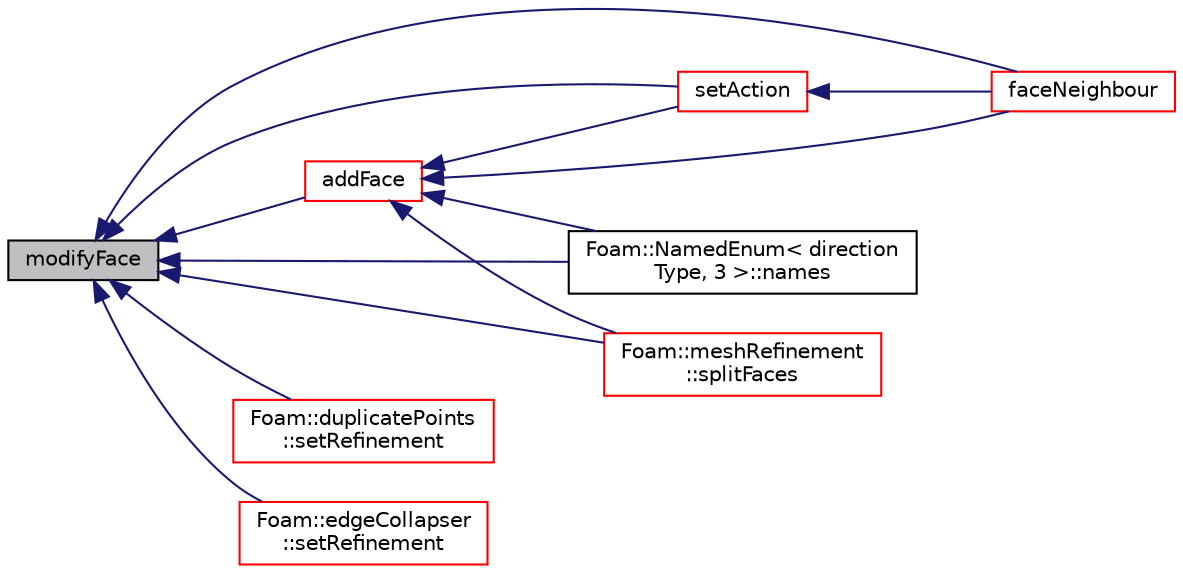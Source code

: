 digraph "modifyFace"
{
  bgcolor="transparent";
  edge [fontname="Helvetica",fontsize="10",labelfontname="Helvetica",labelfontsize="10"];
  node [fontname="Helvetica",fontsize="10",shape=record];
  rankdir="LR";
  Node2189 [label="modifyFace",height=0.2,width=0.4,color="black", fillcolor="grey75", style="filled", fontcolor="black"];
  Node2189 -> Node2190 [dir="back",color="midnightblue",fontsize="10",style="solid",fontname="Helvetica"];
  Node2190 [label="addFace",height=0.2,width=0.4,color="red",URL="$a22449.html#aa4403c8bc86c5f108a55465c5f62d90c",tooltip="Add face to cells. Return new face label. "];
  Node2190 -> Node2193 [dir="back",color="midnightblue",fontsize="10",style="solid",fontname="Helvetica"];
  Node2193 [label="faceNeighbour",height=0.2,width=0.4,color="red",URL="$a22449.html#ac0226836c6afb225e82b34f85b7c5d2c"];
  Node2190 -> Node2195 [dir="back",color="midnightblue",fontsize="10",style="solid",fontname="Helvetica"];
  Node2195 [label="Foam::NamedEnum\< direction\lType, 3 \>::names",height=0.2,width=0.4,color="black",URL="$a27113.html#a7350da3a0edd92cd11e6c479c9967dc8"];
  Node2190 -> Node2213 [dir="back",color="midnightblue",fontsize="10",style="solid",fontname="Helvetica"];
  Node2213 [label="setAction",height=0.2,width=0.4,color="red",URL="$a22449.html#a40a23962b792d24f4cb999f5b55aece2",tooltip="For compatibility with polyTopoChange: set topological action. "];
  Node2213 -> Node2193 [dir="back",color="midnightblue",fontsize="10",style="solid",fontname="Helvetica"];
  Node2190 -> Node2301 [dir="back",color="midnightblue",fontsize="10",style="solid",fontname="Helvetica"];
  Node2301 [label="Foam::meshRefinement\l::splitFaces",height=0.2,width=0.4,color="red",URL="$a25857.html#adc2ba2409d333b615b019f154aa236ea",tooltip="Split faces into two. "];
  Node2189 -> Node2193 [dir="back",color="midnightblue",fontsize="10",style="solid",fontname="Helvetica"];
  Node2189 -> Node2195 [dir="back",color="midnightblue",fontsize="10",style="solid",fontname="Helvetica"];
  Node2189 -> Node2213 [dir="back",color="midnightblue",fontsize="10",style="solid",fontname="Helvetica"];
  Node2189 -> Node2302 [dir="back",color="midnightblue",fontsize="10",style="solid",fontname="Helvetica"];
  Node2302 [label="Foam::duplicatePoints\l::setRefinement",height=0.2,width=0.4,color="red",URL="$a22397.html#a159a54964aa4001ff24e9fb05834750a",tooltip="Play commands into polyTopoChange to duplicate points. Gets. "];
  Node2189 -> Node2245 [dir="back",color="midnightblue",fontsize="10",style="solid",fontname="Helvetica"];
  Node2245 [label="Foam::edgeCollapser\l::setRefinement",height=0.2,width=0.4,color="red",URL="$a22401.html#a788f5a11a20efd0f4a6a8ab78be4efeb",tooltip="Play commands into polyTopoChange to create mesh. "];
  Node2189 -> Node2301 [dir="back",color="midnightblue",fontsize="10",style="solid",fontname="Helvetica"];
}
